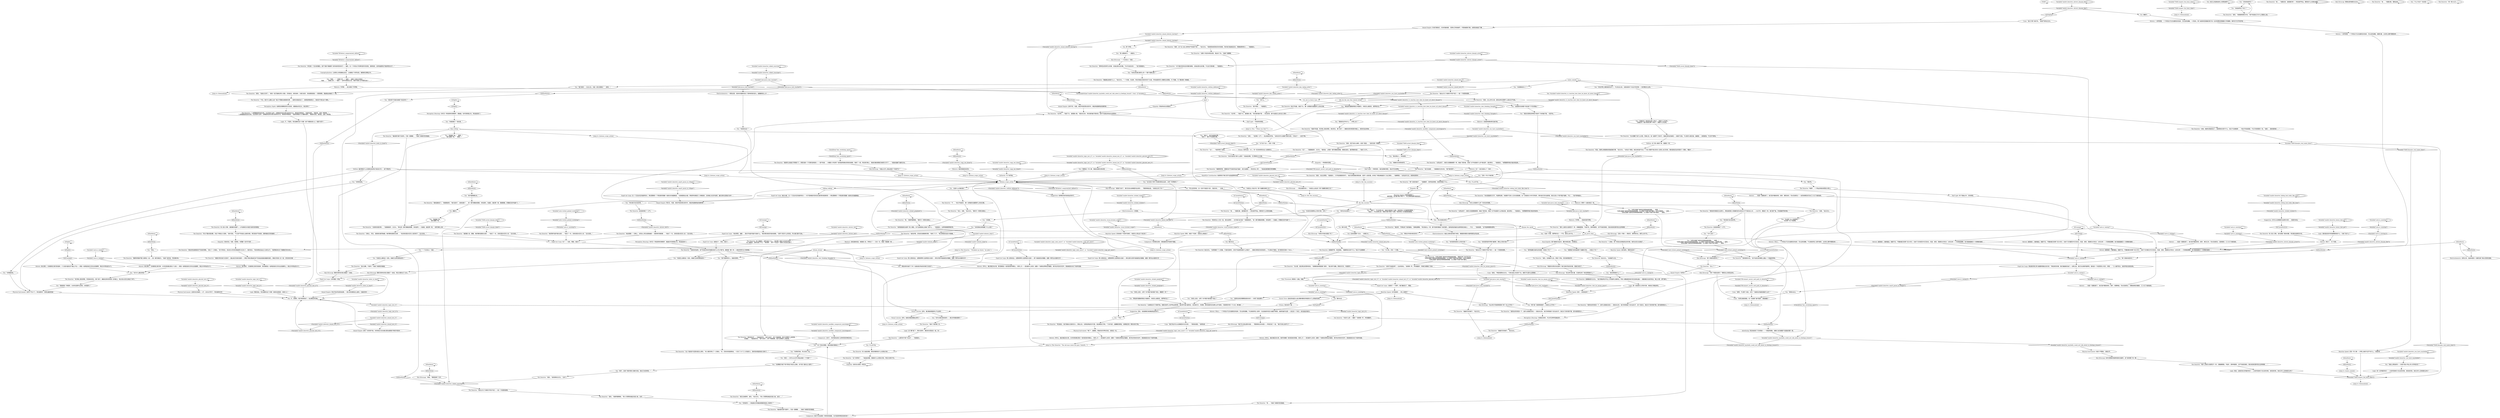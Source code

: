 # SEAFORT / DESERTER REASONING
# Why did he do it and how it happened.
#
#REACTION (MOT) red check
# ==================================================
digraph G {
	  0 [label="START"];
	  1 [label="input"];
	  2 [label="Suggestion: 现在，他渴望看见她满身是血的样子。"];
	  3 [label="IsKimHere()"];
	  4 [label="IsKimHere()", shape=diamond];
	  5 [label="!(IsKimHere())", shape=diamond];
	  6 [label="Variable[\"TASK.inspect_the_buoy_done\"]"];
	  7 [label="Variable[\"TASK.inspect_the_buoy_done\"]", shape=diamond];
	  8 [label="!(Variable[\"TASK.inspect_the_buoy_done\"])", shape=diamond];
	  9 [label="name_namely"];
	  10 [label="You: “你确定吗？我检查过那个浮标了。里面什么也没有。”\n“你确定吗？我们检查过那个浮标了。里面什么也没有。”"];
	  11 [label="The Deserter: “上面写的不是*卡拉洁*……”他摇摇头。"];
	  12 [label="Inland Empire: 你弄丢了……"];
	  13 [label="Rhetoric: 有了！他已经承认了！快问……"];
	  14 [label="The Deserter: 他点点头。“在那里建了个小爱巢。汗湿的亚麻布，还有不知道用来做什么的瓶子……我看见那里还有其他男人，不过我也不确定。有次甚至还见到一个女人。”"];
	  15 [label="Shivers: 一间牢房里，一个年轻女子正在戒断安非他命，巴比妥和酒精。一次性的。两个身穿棕色西服的男子向一名年轻警官挥舞着ICP的徽章。她听见门打开的声音……"];
	  16 [label="Shivers: 月台上，一个年轻女子正在戒断安非他命、巴比妥和酒精。不过她依然在人群中微笑，从你的心眼中慢慢消失……"];
	  17 [label="You: “有钱的女巫？”"];
	  18 [label="Half Light: 除了孤独之外，还有愤怒。"];
	  19 [label="Jump to: [themainhub]"];
	  20 [label="You: “你爬上去的，对吧？你*爬到*她的窗户背后，像蟹男一样？”"];
	  21 [label="The Deserter: “有过，没错，”他点点头。“像弯弓一样靠在玻璃上……”"];
	  22 [label="You: “为什么呢？”"];
	  23 [label="Jump to: [themainhub]"];
	  24 [label="IsKimHere()"];
	  25 [label="IsKimHere()", shape=diamond];
	  26 [label="!(IsKimHere())", shape=diamond];
	  27 [label="Variable[\"seafort.deserter_modifier_composure_neurological\"]"];
	  28 [label="Variable[\"seafort.deserter_modifier_composure_neurological\"]", shape=diamond];
	  29 [label="!(Variable[\"seafort.deserter_modifier_composure_neurological\"])", shape=diamond];
	  30 [label="Reaction Speed: 也许他曾经……爬上过屋顶？"];
	  31 [label="Kim Kitsuragi: ……然后他看向老人：“你是怎么进去的？那个隐藏的弹球工坊？”"];
	  32 [label="Physical Instrument: 当然不*可以*了。现在就弥补，发挥出最高性能！"];
	  33 [label="Variable[\"seafort.deserter_holes_in_head\"]"];
	  34 [label="Variable[\"seafort.deserter_holes_in_head\"]", shape=diamond];
	  35 [label="!(Variable[\"seafort.deserter_holes_in_head\"])", shape=diamond];
	  36 [label="You: “她走了。我不知道她在哪。”\n“她走了。我们不知道她在哪。”"];
	  37 [label="You: “她走了，不过在那之前，她指引我来到了这里。她发现有人在海堡里观察她。”\n“她走了，不过在那之前，她指引我们来到了这里。她发现有人在海堡里观察她。”"];
	  38 [label="IsCunoInParty()"];
	  39 [label="IsCunoInParty()", shape=diamond];
	  40 [label="!(IsCunoInParty())", shape=diamond];
	  41 [label="Cuno: “是关于那个婊子的，”男孩严肃地点点头。"];
	  42 [label="Shivers: ……知道一切都结束了。他们是冲着她来的。屋外，春日正浓，河水流淌而过，蓝绿相间，汇入马丁内斯海湾。"];
	  43 [label="Shivers: 市中心，越过瑞瓦肖水湾。冰冷的雨滴坠落在一栋四层高的塔楼上。在那上方——是洛桑中心机场；就像一个被悬丝网牵扯的魔茧，悬浮在灰色的天空中，周身被混合动力飞机所包围。"];
	  44 [label="Jump to: [themainhub]"];
	  45 [label="You: “这又是关于那个所谓的邪恶女巫的，对吧？乔伊斯吗？”"];
	  46 [label="IsCunoInParty()"];
	  47 [label="IsCunoInParty()", shape=diamond];
	  48 [label="!(IsCunoInParty())", shape=diamond];
	  49 [label="You: “明白。”"];
	  50 [label="Kim Kitsuragi: “你怎么知道她什么样？你说当时很黑。”"];
	  51 [label="Kim Kitsuragi: “是我们马虎了，我们应该从她嘴里问出来的……”警督喃喃自语。“你拿走文件了吗？”"];
	  52 [label="You: 他怎么知道她身体上的那些细节？"];
	  53 [label="You: Variable[\"seafort.deserter_rc_reaction_how_does_he_know_all_about_klaasje\"]"];
	  54 [label="Variable[\"seafort.deserter_rc_reaction_how_does_he_know_all_about_klaasje\"]", shape=diamond];
	  55 [label="!(Variable[\"seafort.deserter_rc_reaction_how_does_he_know_all_about_klaasje\"])", shape=diamond];
	  56 [label="Kim Kitsuragi: “你能从文件上看出她是个*间谍*吗？”"];
	  57 [label="CheckItem(\"key_workshop_spare\")"];
	  58 [label="CheckItem(\"key_workshop_spare\")", shape=diamond];
	  59 [label="!(CheckItem(\"key_workshop_spare\"))", shape=diamond];
	  60 [label="The Deserter: “没有……”他深吸一口气——发出喘息的声响。“没有任何可以紧握不放的东西，只有这个……这还不够。”"];
	  61 [label="You: “这是什么时候的事？”"];
	  62 [label="You: “是你把干花留在她窗户背后的吗？”"];
	  63 [label="Visual Calculus: 瘀伤。能通过瞄准镜看出来吗？"];
	  64 [label="You: “你是怎么看到这一切的。她被打出来的那些瘀伤？”"];
	  65 [label="The Deserter: “对于康米党来说没问题的事情，在我这里也没问题。不过这只意味着……”他摇摇头。"];
	  66 [label="You: 看向东边……"];
	  67 [label="Kim Kitsuragi: “我们可以挖出更多消息……”警督乘机对你说到——声音压低了一些。“我们已经让他开口了……”"];
	  68 [label="IsNight()"];
	  69 [label="IsNight()", shape=diamond];
	  70 [label="!(IsNight())", shape=diamond];
	  71 [label="You: 看向北边……"];
	  72 [label="Shivers: 市中心，越过瑞瓦肖水湾。雪花飘落在一栋四层高的塔楼上。在那上方——是洛桑中心机场；就像一个被悬丝网牵扯的魔茧，悬浮在灰色的天空中，周身被混合动力飞机所包围。"];
	  73 [label="Empathy: 祝你好运，哈里，她想到。你需要一些*好*发现……"];
	  74 [label="Electrochemistry: 一想到这里，他体内的腺体发生了某种奇怪的变化。就像酵母在上升……"];
	  75 [label="Rhetoric: 乔伊斯……他又提到了乔伊斯。"];
	  76 [label="The Deserter: 他朝着城市点点头。“他们把船停在环岛上方的废弃公寓旁边。所有人都能看到他们的无线电设备——播放着反动派的电台。粗心大意，酒气熏天。”"];
	  77 [label="The Deserter: “在水里藏了些什么东西。完事之后，她一副累坏了的样子。我就在那边的废墟——她看不见我，不过我可以看见她。抽着烟……她很紧张。不过并不害怕。”"];
	  78 [label="The Deserter: 他看着芦苇，有些困惑。“我要那些垃圾干什么？我又不去维勒斯……”"];
	  79 [label="You: “那些文件是你拿走的吗？”"];
	  80 [label="You: “首先——你可以从文件中看出她是一个*间谍*？”"];
	  81 [label="The Deserter: “她简直就是在给那个男人喂奶。你不会相信她让他做了些什么……”他摇摇头，出神地看着那堆灰烬。"];
	  82 [label="Jump to: [for_the_success]"];
	  83 [label="The Deserter: “你在里面把灯打开，外面特别黑，你就看不见有人正在往里面看。这一点我是在20年代学到的，那时他们还在追踪我。我见过别人干得*某些*破事，不过……”他不停地摇头。"];
	  84 [label="The Deserter: “我现在好好梳洗一下，就可以直接走进去——我告诉过你，他们觉得我是个反社会份子，是个流浪汉。旅店关门的时候不错，因为厨房里没人。”"];
	  85 [label="You: “还有一件事，德罗斯先生——干花。屋顶上的干花。”"];
	  86 [label="You: “你是怎么看到这一切的。她被打出来的那些瘀伤？”"];
	  87 [label="You: “我不是那样的人。我喜欢那样。”"];
	  88 [label="You: “我也恨女人，你知道的。”"];
	  89 [label="final_telling"];
	  90 [label="The Deserter: “这是你的妄想。资产阶级女性的灵魂里没有什么可以*看*的。跟表面一模一样——病态的享乐主义和绝望。”"];
	  91 [label="The Deserter: 老人看着你，突然记起了什么：“她在哪？我有几天没见过她了。”\n老人看着你，突然记起了什么：“她在哪……那个*卡拉洁*？我有几天没见过她了。”"];
	  92 [label="IsCunoInParty()"];
	  93 [label="IsCunoInParty()", shape=diamond];
	  94 [label="!(IsCunoInParty())", shape=diamond];
	  95 [label="Variable[\"seafort.deserter_logic_seen_more\"]  or  Variable[\"seafort.deserter_sugg_get_more\"]"];
	  96 [label="Variable[\"seafort.deserter_logic_seen_more\"]  or  Variable[\"seafort.deserter_sugg_get_more\"]", shape=diamond];
	  97 [label="!(Variable[\"seafort.deserter_logic_seen_more\"]  or  Variable[\"seafort.deserter_sugg_get_more\"])", shape=diamond];
	  98 [label="Logic: 谁知道这些年来他都看到些什么，又做了些什么？"];
	  99 [label="The Deserter: 老人陷入沉默，凝视着你的脚下。火中烧焦的木块因为海风变得潮湿。"];
	  100 [label="Kim Kitsuragi: “你把文件放在里面了吗？”"];
	  101 [label="Cuno: “是的。”坤诺机警地点点头。“闪电丸能让你坚持下去。瘾君子在灌木丛里瞎搞……”"];
	  102 [label="You: “你有没有通过屋顶上的一个窗户观察过她？”"];
	  103 [label="Rhetoric: 看来答案是肯定的。"];
	  104 [label="Hand/Eye Coordination: 他使用的子弹口径不会造成那种伤害。"];
	  105 [label="You: “所以你是在妒忌？”"];
	  106 [label="You: “你觉得她在那里藏了什么东西？”"];
	  107 [label="The Deserter: “没错，”他点点头。"];
	  108 [label="You: “你用过褴褛飞旋背后的那条秘密通道。”（继续。）\n“你用过褴褛飞旋背后的那条秘密通道。尘土里留下的是*你的*脚印。你可以换鞋的。”（继续。）\n“你用过褴褛飞旋背后的那条秘密通道。尘土里留下的是*你的*脚印。”（继续。）"];
	  109 [label="IsKimHere()"];
	  110 [label="IsKimHere()", shape=diamond];
	  111 [label="!(IsKimHere())", shape=diamond];
	  112 [label="Jump to: [for_the_success]"];
	  113 [label="Variable[\"seafort.deserter_hiding_hub_looks_like_bum\"]"];
	  114 [label="Variable[\"seafort.deserter_hiding_hub_looks_like_bum\"]", shape=diamond];
	  115 [label="!(Variable[\"seafort.deserter_hiding_hub_looks_like_bum\"])", shape=diamond];
	  116 [label="The Deserter: 他也不知道。他低下头，像一朵残留在枯萎茎杆上的向日葵。"];
	  117 [label="You: “还有其他的吗？”"];
	  118 [label="Volition: 就好像有什么东西把这些想法*放进去*的——留下那些花。"];
	  119 [label="The Deserter: “也许吧……”他低下头，凝视着火堆。“现在我的脑子里……有这些洞。我不会就这么坐在这儿等你……”"];
	  120 [label="IsKimHere()"];
	  121 [label="IsKimHere()", shape=diamond];
	  122 [label="!(IsKimHere())", shape=diamond];
	  123 [label="The Deserter: “是的。我不该这么做的。这是个错误……”他的左脸一阵颤抖。"];
	  124 [label="Variable[\"seafort.deserter_rhet_thinking_thoughts\"]"];
	  125 [label="Variable[\"seafort.deserter_rhet_thinking_thoughts\"]", shape=diamond];
	  126 [label="!(Variable[\"seafort.deserter_rhet_thinking_thoughts\"])", shape=diamond];
	  127 [label="You: “男人都是疯子。”（摇摇头。）"];
	  128 [label="Inland Empire: 明天见，哈里。她的声音回荡在夜风中。闻起来就像燃烧的建筑物……"];
	  129 [label="Variable[\"seafort.deserter_esprit_posse_in_village\"]"];
	  130 [label="Variable[\"seafort.deserter_esprit_posse_in_village\"]", shape=diamond];
	  131 [label="!(Variable[\"seafort.deserter_esprit_posse_in_village\"])", shape=diamond];
	  132 [label="Variable[\"auto.is_snowing\"]"];
	  133 [label="Variable[\"auto.is_snowing\"]", shape=diamond];
	  134 [label="!(Variable[\"auto.is_snowing\"])", shape=diamond];
	  135 [label="Esprit de Corps: 两人逐渐走远，巡警茱蒂特·迈诺特回头张望——那在漫天白雪中摇摇欲坠的要塞，就像一颗浮出水面的烂牙……"];
	  136 [label="Physical Instrument: *够了*。逮捕他。把他的双手押在背后，结束这一切。"];
	  137 [label="The Deserter: “我看见现在他们又回来了。露出他们的真实面目——那些不敢在蒙迪的资产阶级选民面前展露的面孔，跟他们的家人在一起，还有涤纶衣裳……”"];
	  138 [label="The Deserter: “所以不要对我说教，你这个种族主义混球。”他补充到。“不过资产阶级这么做的时候，那还是资产阶级的。摆弄着他们的性器官……”"];
	  139 [label="Jump to: [themainhub]"];
	  140 [label="IsKimHere()"];
	  141 [label="IsKimHere()", shape=diamond];
	  142 [label="!(IsKimHere())", shape=diamond];
	  143 [label="Jump to: [themainhub]"];
	  144 [label="talking_talking"];
	  145 [label="You: “你对那个女人有感情吗？”\n“你对那个女人有感情。”"];
	  146 [label="IsKimHere()"];
	  147 [label="IsKimHere()", shape=diamond];
	  148 [label="!(IsKimHere())", shape=diamond];
	  149 [label="Composure: 他时不时会感到一种奇怪的困惑。也许是某种神经系统失常？"];
	  150 [label="Jump to: [intense_scope_action]"];
	  151 [label="The Deserter: “相片上她的头发颜色不一样，还戴着眼镜。*伪装*。某种卑鄙的、资产阶级的事务。我在收音机里听到过这种事情……”"];
	  152 [label="Esprit de Corps: 又摸清了一个细节。我们要成功了，警探。"];
	  153 [label="Jump to: [intense_scope_action]"];
	  154 [label="Variable[\"seafort.deserter_logic_lost_it\"]"];
	  155 [label="Variable[\"seafort.deserter_logic_lost_it\"]", shape=diamond];
	  156 [label="!(Variable[\"seafort.deserter_logic_lost_it\"])", shape=diamond];
	  157 [label="Empathy: 她。"];
	  158 [label="Half Light: 一种奇怪的、毫无犹豫的愤怒，他似乎无法控制。"];
	  159 [label="You: “没什么。”"];
	  160 [label="Kim Kitsuragi: 警督沉默地在笔记里画了一条线。然后又朝你点了点头。"];
	  161 [label="The Deserter: “唔……”他摇了摇银灰色的脑袋。"];
	  162 [label="IsKimHere()"];
	  163 [label="IsKimHere()", shape=diamond];
	  164 [label="!(IsKimHere())", shape=diamond];
	  165 [label="The Deserter: “走了……”他看着城市，点点头。“我知道。上周她一直盯着瞄准镜看。看着这座岛，就好像她知道……”他叹了口气。"];
	  166 [label="You: “你为什么要这样做？”"];
	  167 [label="Variable[\"seafort.deserter_shivers_klaasje_arrest\"]"];
	  168 [label="Variable[\"seafort.deserter_shivers_klaasje_arrest\"]", shape=diamond];
	  169 [label="!(Variable[\"seafort.deserter_shivers_klaasje_arrest\"])", shape=diamond];
	  170 [label="Shivers: 穿过港口，在埃斯佩兰斯河的南岸，雪花飘落在一栋两层高的方形杜拉铝建筑上，靠近H中转站的大门。"];
	  171 [label="Jump to: [themainhub]"];
	  172 [label="The Deserter: “我去过马丁内斯的*所有*地方——每一个角落和缝隙。”"];
	  173 [label="The Deserter: “皱皱巴巴的婊子，”他点点头。"];
	  174 [label="Logic: 那一定是港口公司的代表，她是自己乘船来的。"];
	  175 [label="The Deserter: “登陆的时候我见过这种人。那些奥西登人和梅斯克的长枪派分子不是应征士兵……小伙子们，像我们一样。他们是尸鬼。只知道破坏和伤害。”"];
	  176 [label="Kim Kitsuragi: “经过菲尔德大厦，在海岸边吗？她在那里做什么？”"];
	  177 [label="The Deserter: “不在。我为什么要这么做？我又不需要去维勒斯的票……我把东西放回去了。如果我想勒索别人，我肯定干得比这个漂亮。”"];
	  178 [label="The Deserter: “我能看出她是什么人，”他点点头。“一个间谍。在逃命。现在的瑞瓦肖是资本的下水道。所有劫匪和军火商都往这里跑。为了吸毒，为了像动物一样做爱。”"];
	  179 [label="Variable[\"seafort.deserter_clicked_peephole\"]"];
	  180 [label="Variable[\"seafort.deserter_clicked_peephole\"]", shape=diamond];
	  181 [label="!(Variable[\"seafort.deserter_clicked_peephole\"])", shape=diamond];
	  182 [label="Kim Kitsuragi: 你听见警督的笔那熟悉的涂画声。他飞快地瞥了你一眼……"];
	  183 [label="Variable[\"seafort.deserter_logic_lost_it\"]  or  Variable[\"seafort.deserter_inland_lost_it\"]  or  Variable[\"seafort.deserter_physint_lost_it\"]"];
	  184 [label="Variable[\"seafort.deserter_logic_lost_it\"]  or  Variable[\"seafort.deserter_inland_lost_it\"]  or  Variable[\"seafort.deserter_physint_lost_it\"]", shape=diamond];
	  185 [label="!(Variable[\"seafort.deserter_logic_lost_it\"]  or  Variable[\"seafort.deserter_inland_lost_it\"]  or  Variable[\"seafort.deserter_physint_lost_it\"])", shape=diamond];
	  186 [label="Physical Instrument: 你是个坏警探。又懒又坏。"];
	  187 [label="IsKimHere()"];
	  188 [label="IsKimHere()", shape=diamond];
	  189 [label="!(IsKimHere())", shape=diamond];
	  190 [label="The Deserter: “你说*放进去*是什么意思？”他抬起双眼，它们睁得又大又圆。"];
	  191 [label="Composure: 笑得莫名其妙。跟他痛苦的声音很不相配。"];
	  192 [label="klaasje_the_spook"];
	  193 [label="You: “一个红发女人？露比……”"];
	  194 [label="Variable[\"TASK.arrest_klaasje_done\"]"];
	  195 [label="Variable[\"TASK.arrest_klaasje_done\"]", shape=diamond];
	  196 [label="!(Variable[\"TASK.arrest_klaasje_done\"])", shape=diamond];
	  197 [label="The Deserter: “对她来说是好事……”他看着城市，点点头。“那女孩一直盯着瞄准镜看，你知道吗——在最后。最后那一周，一直盯着岛上看……”"];
	  198 [label="The Deserter: “和你的主人关在一起，我也会那样……也许我们会见面？”他看着城市。“她一直盯着瞄准镜看，你知道吗——在最后。好像她已经*知道*了。”"];
	  199 [label="Perception (Hearing): 你听见一阵低频率的嘶嘶声，很勉强。在听觉频谱之内。然后就消失了。"];
	  200 [label="Shivers: ……知道一切都结束了。他们是冲着她来的。屋外，夜幕降临，河水流淌而过，浓稠如黑色的糖浆，汇入马丁内斯海湾。"];
	  201 [label="Esprit de Corps: 两人逐渐走远，巡警茱蒂特·迈诺特回头张望——那在风雨中摇摇欲坠的要塞，就像一颗浮出水面的烂牙……"];
	  202 [label="The Deserter: “皱皱巴巴的婊子，”他点点头。"];
	  203 [label="IsCunoInParty()"];
	  204 [label="IsCunoInParty()", shape=diamond];
	  205 [label="!(IsCunoInParty())", shape=diamond];
	  206 [label="Cuno: “是啊，不过那个也是，对吗？飞旋旅社的秘密通道什么的？”"];
	  207 [label="lets_do_the_one_that_doesnt_break"];
	  208 [label="Reaction Speed: 谢天谢地，警督捡起来了……"];
	  209 [label="Variable[\"seafort.deserter_talked_soucriant\"]"];
	  210 [label="Variable[\"seafort.deserter_talked_soucriant\"]", shape=diamond];
	  211 [label="!(Variable[\"seafort.deserter_talked_soucriant\"])", shape=diamond];
	  212 [label="You: “咳咳……”（咳嗽几声。）“继续——被害人在她之后抵达……”\n“咳咳……”（咳嗽几声。）“继续——谈判专家到达之后，她的*安保人员*很快也到了……”"];
	  213 [label="The Deserter: “而且，我想让她看着他的脑袋被打爆，”他点点头。“也有这个原因。她应该知道不该让一个连小孩都不放过的杀人犯爬上自己的床。我知道他还会多保持个一两秒，*蠕动*……”"];
	  214 [label="Variable[\"seafort.deserter_volition_defenses\"]"];
	  215 [label="Variable[\"seafort.deserter_volition_defenses\"]", shape=diamond];
	  216 [label="!(Variable[\"seafort.deserter_volition_defenses\"])", shape=diamond];
	  217 [label="You: “你想惩罚她，所以你杀了他。”"];
	  218 [label="The Deserter: “在水里，就在那边的营地背后，”他朝着海岸随意摆了摆手。“我记得不准确。那是在冬天。外面很冷……”"];
	  219 [label="You: “那些材料你留下了吗？当我找到浮标的时候它已经空了。”"];
	  220 [label="Logic: 有一点矛盾的地方——之前听到她叫卡拉洁的时候，他有些吃惊。他在文件上没有看见过吗？"];
	  221 [label="Variable[\"seafort.deserter_clicked_window\"]"];
	  222 [label="Variable[\"seafort.deserter_clicked_window\"]", shape=diamond];
	  223 [label="!(Variable[\"seafort.deserter_clicked_window\"])", shape=diamond];
	  224 [label="The Deserter: “我现在好好梳洗一下，就可以直接走进去——我告诉过你，他们觉得我是个反社会份子。旅店关门的时候不错，因为厨房里没人。”"];
	  225 [label="The Deserter: “我很早之前就打开那扇门了。那里住着一个可恨的游戏商人——我不知道……大概是15年前吧？他的备用钥匙丢得到处都是，我拿了一把。然后某天晚上，我通过瞄准镜看见她把灯打开了……”他指向褴褛飞旋的方向。"];
	  226 [label="Interfacing: 而且他找到了它的用途——一把备用钥匙，就像工会包厢窗户后面挂的那一把。"];
	  227 [label="You: “那门呢？厨房那扇钢门，你是怎么打开的？”"];
	  228 [label="Savoir Faire: 他肯定知道怎么绕过嘎吱嘎吱的地板和大门上锈蚀的铰链……"];
	  229 [label="You: “那些瘀伤要离得很近才能看见，你是怎么做到的，德罗斯先生？”"];
	  230 [label="The Deserter: “你说什么呢——蟹男？”他咳嗽一声，冲你摆摆手。"];
	  231 [label="Logic: 不，不是的。现在就解决这个问题！接下来要加倍小心！极其*详尽*！"];
	  232 [label="Variable[\"XP.connect_secret_roof_path_to_deserter\"]"];
	  233 [label="Variable[\"XP.connect_secret_roof_path_to_deserter\"]", shape=diamond];
	  234 [label="!(Variable[\"XP.connect_secret_roof_path_to_deserter\"])", shape=diamond];
	  235 [label="You: “我就是有一种感觉。从你的话里听出来的。你同意吗？”"];
	  236 [label="Jump to: [You: \"\"When was this?\"\"]"];
	  237 [label="The Deserter: “如果十年前你来到这里，我会杀了你。”他揉了揉眼睛。"];
	  238 [label="The Deserter: “被精神药物，酒精和资产阶级的利益*扭曲*。他们全都是——现在的女人啊……”他抬起凝视着灰烬的眼睛。"];
	  239 [label="The Deserter: “她……”他重复到，凝视着灰烬——然后是芦苇丛。眼角有什么东西在抽搐。"];
	  240 [label="Perception (Hearing): 你听见一阵低频率的嘶嘶声，勉强在听觉频谱之内。然后就消失了。"];
	  241 [label="Esprit de Corps: 特别顾问特兰特·海德斯塔姆比较乐观：“等他来的时候，我们就能看见船了。在那之前，我们先去喝杯咖啡吧。我知道一个有意思的小地方，那里……”三人离开码头，他的声音也渐渐消失。"];
	  242 [label="Variable[\"auto.is_snowing\"]"];
	  243 [label="Variable[\"auto.is_snowing\"]", shape=diamond];
	  244 [label="!(Variable[\"auto.is_snowing\"])", shape=diamond];
	  245 [label="Cuno: “你用过秘密通道，哈？在褴褛飞旋*里面*，偷偷摸摸？”"];
	  246 [label="The Deserter: “是的，也去过那里。”他摇摇头，几乎有些敬畏的样子。“他们在那里做的那些事，在那个小房间里。她*做了*那些事就是为了自己爽快……”他解释到：“光的运作方式，是很有意思的……”"];
	  247 [label="Variable[\"seafort.deserter_you_have_maybelled\"]"];
	  248 [label="Variable[\"seafort.deserter_you_have_maybelled\"]", shape=diamond];
	  249 [label="!(Variable[\"seafort.deserter_you_have_maybelled\"])", shape=diamond];
	  250 [label="The Deserter: “从她到达马丁内斯开始。我看见她早上在芦苇丛里徘徊，就在菲尔德大厦背后。当时是冬天，天很黑。那时她穿的还没那么衣不遮体，只是夜色中的一个小点，移动着……”"];
	  251 [label="The Deserter: “我有我的办法。”他干枯发白的嘴唇上露出一个扭曲的笑容。"];
	  252 [label="You: “关于她，还有一个问题。”"];
	  253 [label="Variable[\"seafort.deserter_physint_lost_it\"]"];
	  254 [label="Variable[\"seafort.deserter_physint_lost_it\"]", shape=diamond];
	  255 [label="!(Variable[\"seafort.deserter_physint_lost_it\"])", shape=diamond];
	  256 [label="Variable[\"seafort.deserter_physint_lost_it\"]"];
	  257 [label="Variable[\"seafort.deserter_physint_lost_it\"]", shape=diamond];
	  258 [label="!(Variable[\"seafort.deserter_physint_lost_it\"])", shape=diamond];
	  259 [label="Jump to: [intense_scope_action]"];
	  260 [label="Variable[\"seafort.deserter_viscal_bruises_scope\"]"];
	  261 [label="Variable[\"seafort.deserter_viscal_bruises_scope\"]", shape=diamond];
	  262 [label="!(Variable[\"seafort.deserter_viscal_bruises_scope\"])", shape=diamond];
	  263 [label="The Deserter: “凝视着小岛，要塞，她好像知道我在这里……”他加了一句，没有刻意对任何人说：“没关系的。”"];
	  264 [label="Variable[\"auto.is_raining\"]"];
	  265 [label="Variable[\"auto.is_raining\"]", shape=diamond];
	  266 [label="!(Variable[\"auto.is_raining\"])", shape=diamond];
	  267 [label="Shivers: 再见了，马丁内斯。"];
	  268 [label="Suggestion: 你可以从他嘴里问出更多东西……他喜欢说话。"];
	  269 [label="The Deserter: “是的，”他砸吧着嘴唇。“用小刀把那些毒品切成小条，自渎……”"];
	  270 [label="You: “那里也去过。”"];
	  271 [label="Rhetoric: 他知道她知道。她看着小岛，弄明白了——日复一日，香烟一根接着一根……"];
	  272 [label="You: “现在我们说点别的吧。”"];
	  273 [label="You: “尸鬼？”"];
	  274 [label="Variable[\"seafort.deserter_sugg_see_blood\"]"];
	  275 [label="Variable[\"seafort.deserter_sugg_see_blood\"]", shape=diamond];
	  276 [label="!(Variable[\"seafort.deserter_sugg_see_blood\"])", shape=diamond];
	  277 [label="Kim Kitsuragi: “里面的东西在你这里吗？我们找到浮标的时候，里面已经空了。”"];
	  278 [label="IsKimHere()"];
	  279 [label="IsKimHere()", shape=diamond];
	  280 [label="!(IsKimHere())", shape=diamond];
	  281 [label="The Deserter: “没有。我把东西放回去了。我拿那些东西干什么，我又不去维勒斯……”他似乎有些困惑，不过只有短暂的一刻。“或者……我的意思是……”"];
	  282 [label="You: “那她的名字叫什么——护照上的？”"];
	  283 [label="Reaction Speed: 你很快就想到了。\n秘密通道。他可能*换过*鞋子了，灰尘里那些脚印就是他的！"];
	  284 [label="Logic: 这个要*溜了*。想办法弥补，跟别的东西连在一起，快！"];
	  285 [label="You: “你给她带去了铃兰？”"];
	  286 [label="The Deserter: “是的。这么多年以来。感觉这种东西算不上是反无产阶级。”"];
	  287 [label="Kim Kitsuragi: 警督沉默地在笔记里画了一条线。"];
	  288 [label="Jump to: [intense_scope_action]"];
	  289 [label="You: “我不能随便乱说。”"];
	  290 [label="Kim Kitsuragi: 警督会意地朝你点点头。"];
	  291 [label="Esprit de Corps: 就是这个。动机。找到了。"];
	  292 [label="Esprit de Corps: 在一个无名村庄的废弃码头，两名警察和一个特别顾问隔着一条狭长的海面眺望。一座海堡探出水面，那是菲利普国王二世建造的，后来被公社另作他用，最后消失在登陆行动中……"];
	  293 [label="Esprit de Corps: “他在那里，做着……我也不知道*到底*在做什么。”随迁警官维克玛指向废墟。“在那个防空什么的背后。所以我们看不见他。”"];
	  294 [label="Shivers: ……知道一切都结束了。他们是冲着她来的。屋外，暮色渐浓，河水流淌而过——金色和橙色的河水汇入马丁内斯海湾。"];
	  295 [label="You: “婊子。这是个很好很有力量的词语。我自己也经常用。”"];
	  296 [label="The Deserter: “宽松的性道德是资产阶级的策略，”他吐了一口唾沫。“至于同性恋，党派在04年的时候就把它合法化了。我的党派，不是你那些自由主义派的主子。”他把唾沫吐在了快要熄灭的木炭上。"];
	  297 [label="Variable[\"seafort.deserter_bonus_hub_got\"]"];
	  298 [label="Variable[\"seafort.deserter_bonus_hub_got\"]", shape=diamond];
	  299 [label="!(Variable[\"seafort.deserter_bonus_hub_got\"])", shape=diamond];
	  300 [label="Jump to: [The Deserter: \"\"Wrinkled up whore,\" he nods.\"]"];
	  301 [label="Empathy: 而他却站在这里腐烂。"];
	  302 [label="The Deserter: “三周前，那个有钱女巫乘船到达的时候。她的仪仗队也进城了。”"];
	  303 [label="You: “你的意思是港口公司的代表？”"];
	  304 [label="Variable[\"XP.detect_compromized_skillset\"]"];
	  305 [label="Variable[\"XP.detect_compromized_skillset\"]", shape=diamond];
	  306 [label="!(Variable[\"XP.detect_compromized_skillset\"])", shape=diamond];
	  307 [label="You: “你观察她多久了？”"];
	  308 [label="You: “这个浮标在哪里，看来调查好像错过了？”"];
	  309 [label="Jump to: [name_namely]"];
	  310 [label="Drama: 他在给你下套……"];
	  311 [label="You: “你是怎么*进去*的？那个隐藏的弹球工坊？”"];
	  312 [label="You: “那些瘀伤要离得很近才能看见，你是怎么做到的，德罗斯先生？”"];
	  313 [label="You: “关于这个女人，还有一件事……”"];
	  314 [label="Perception (Sight): 他黑色的眼睛突然闪闪发亮，就像滴水的石头。他在哭吗？"];
	  315 [label="Rhetoric: 这就意味着他想过敲诈她。"];
	  316 [label="Logic: 而且，这里还有点矛盾的地方——之前听到她叫卡拉洁的时候，他有些吃惊。他在文件上没有看见过吗？"];
	  317 [label="IsKimHere()"];
	  318 [label="IsKimHere()", shape=diamond];
	  319 [label="!(IsKimHere())", shape=diamond];
	  320 [label="You: “她确实应该受到惩罚。”"];
	  321 [label="The Deserter: “真的，这个女人身上有种资产阶级的气质……”他点点头。“弱者更容易受到资本的剥削，除非他们能奋起反抗，而像她那样的人……”他摇摇头。"];
	  322 [label="You: 这肯定跟那个无关。（试着忘记。）"];
	  323 [label="Jump to: [The Deserter: \"The old man raises his gaze. Someth...\"]"];
	  324 [label="Variable[\"seafort.deserter_shivers_klaasje_fled\"]"];
	  325 [label="Variable[\"seafort.deserter_shivers_klaasje_fled\"]", shape=diamond];
	  326 [label="!(Variable[\"seafort.deserter_shivers_klaasje_fled\"])", shape=diamond];
	  327 [label="Esprit de Corps: 两人逐渐走远，巡警茱蒂特·迈诺特回头张望——那个摇摇欲坠的要塞，就像一颗浮出水面的烂牙……"];
	  328 [label="Variable[\"auto.visited_pinball_workshop\"]"];
	  329 [label="Variable[\"auto.visited_pinball_workshop\"]", shape=diamond];
	  330 [label="!(Variable[\"auto.visited_pinball_workshop\"])", shape=diamond];
	  331 [label="The Deserter: “我去过马丁内斯的*所有*地方——每一个角落和缝隙。”"];
	  332 [label="Variable[\"pier.joyce_hub_reached\"]"];
	  333 [label="Variable[\"pier.joyce_hub_reached\"]", shape=diamond];
	  334 [label="!(Variable[\"pier.joyce_hub_reached\"])", shape=diamond];
	  335 [label="The Deserter: “就这样，子弹钻进了他的脑袋。”他眯起眼睛。“现在我这么一想，我不是真的瞄准了他的嘴巴。我希望他的脑浆全部喷溅在她身上……不过……”他耸耸肩，“总不能事事都如意吧。”"];
	  336 [label="The Deserter: “妒忌是一个反动的概念。我不*喜欢*看着那个掠夺者享受的样子——嗑药，在一个年轻女子的臂弯里寻求安慰。我想他死，这样他就再也不能享受生活了。”"];
	  337 [label="Volition: 这个男人看透了她，就像你一样。"];
	  338 [label="Electrochemistry: 还很美。"];
	  339 [label="The Deserter: “我见过她那样，是的，”他点点头。“用小刀把那些毒品切成小条，自渎……”"];
	  340 [label="Kim Kitsuragi: “你必须打开厨房那扇铁门吧？怎么打开的？”"];
	  341 [label="You: “你爬上去的，对吧？你*爬到*她的窗户背后？”"];
	  342 [label="Kim Kitsuragi: “你用过褴褛飞旋背后的那条秘密通道。”警督打断了你们的对话。\n“你用过褴褛飞旋背后的那条秘密通道。尘土里留下的是*你的*脚印。你可以换鞋的。”\n“你用过褴褛飞旋背后的那条秘密通道。尘土里留下的是*你的*脚印。”"];
	  343 [label="The Deserter: “她……”他重复着，慢得出奇。"];
	  344 [label="Pain Threshold: 那里有一点痛。刺痛。"];
	  345 [label="Variable[\"seafort.deserter_inland_lost_it\"]"];
	  346 [label="Variable[\"seafort.deserter_inland_lost_it\"]", shape=diamond];
	  347 [label="!(Variable[\"seafort.deserter_inland_lost_it\"])", shape=diamond];
	  348 [label="Inland Empire: 这样不好，哈里。她的声音回荡在夜风中。闻起来就像燃烧的建筑物……"];
	  349 [label="Kim Kitsuragi: “一个红发女人？露比……”"];
	  350 [label="The Deserter: “这个世界疯了……”他抬起双眼，里面有什么东西在闪烁。然后又消失不见。"];
	  351 [label="Empathy: 他的舌尖尝到一种苦涩。"];
	  352 [label="Jump to: [intense_scope_action]"];
	  353 [label="Jump to: [intense_scope_action]"];
	  354 [label="You: “你看透她了？我也是。”"];
	  355 [label="IsKimHere()"];
	  356 [label="IsKimHere()", shape=diamond];
	  357 [label="!(IsKimHere())", shape=diamond];
	  358 [label="The Deserter: “她会看着——在晚上，在阳台上哭泣或者抽烟——直直地盯着我看……”他加了一句，没有刻意对任何人说：“没关系的。”"];
	  359 [label="Esprit de Corps: 越过水面，在一个无名村庄的废弃码头——村子里满是灰色的亘石屋顶的煤渣砖房——两名警察和一个特别顾问隔着一条狭长的海面眺望。"];
	  360 [label="You: “你满嘴的*婊子*和*同性恋*是怎么回事，你不是个康米主义者吗？”"];
	  361 [label="The Deserter: “相片上她的头发颜色不一样，还戴着眼镜。*伪造*的。某种卑鄙的、资产阶级的事务。我在收音机里听到过这种事情……”"];
	  362 [label="Variable[\"seafort.deserter_rhet_he_means_joyce\"]"];
	  363 [label="Variable[\"seafort.deserter_rhet_he_means_joyce\"]", shape=diamond];
	  364 [label="!(Variable[\"seafort.deserter_rhet_he_means_joyce\"])", shape=diamond];
	  365 [label="Reaction Speed: 还好，小孩捡起来了……"];
	  366 [label="its_joyce_time"];
	  367 [label="You: “还有瘀伤——你能通过步枪瞄准镜看到她身上的瘀伤？”"];
	  368 [label="Electrochemistry: 突然之间，他身体里的一切都充满了难以忍受的渴望。"];
	  369 [label="Kim Kitsuragi: “那个洞是你挖的吗？”"];
	  370 [label="You: “什么*办法*？告诉我！”"];
	  371 [label="The Deserter: “这辈子你就别想了，右派的家伙。”他咳嗽一声，冲你摆摆手，思绪已经飘到了别处……"];
	  372 [label="The Deserter: “我去过马丁内斯的*所有*地方——每一个角落和缝隙。”"];
	  373 [label="Inland Empire: 现在开始寻找其他线索，一直以来你都是这么做的。在最后弥补……"];
	  374 [label="The Deserter: “也许吧……”他低下头，凝视着火堆。“我告诉过你，现在我的脑子里有洞。我本不会就这样坐在这里等你……”"];
	  375 [label="dream_dream"];
	  376 [label="Inland Empire: 你也盯着他们。在你的脑海里，无罪女王转身离开，手里拖着旅行箱，丝绸在她身后飞舞……"];
	  377 [label="Esprit de Corps: 有了——动机，警探。找到了。"];
	  378 [label="Variable[\"TASK.arrest_klaasje_done\"]"];
	  379 [label="Variable[\"TASK.arrest_klaasje_done\"]", shape=diamond];
	  380 [label="!(Variable[\"TASK.arrest_klaasje_done\"])", shape=diamond];
	  381 [label="You: 摆脱它。"];
	  382 [label="The Deserter: “她好像*知道*我在这里……”他加了一句，没有刻意对任何人说：“没关系的。”"];
	  383 [label="Shivers: 穿过港口，在埃斯佩兰斯河的南岸，57分局外面的空气静止不动——那是一栋两层高的方形杜拉铝建筑，靠近H中转站的大门。"];
	  384 [label="IsNight()"];
	  385 [label="IsNight()", shape=diamond];
	  386 [label="!(IsNight())", shape=diamond];
	  387 [label="Shivers: 月台上，一个年轻女子正在戒断安非他命、巴比妥和酒精。不过她依然在人群中，在这座城市的巨大幽影中微笑。她即将离开这里——前往另一个地方，前往遥远的南方。"];
	  388 [label="Shivers: 越变越小。越来越远。隐匿不见。不像她看见的那个巨大吊灯，在她下方的春光中闪闪发光。街道，高塔，房屋和冰冷的水；水的对岸——只有眯起眼睛，她才能勉强看见一片黑暗的废墟……"];
	  389 [label="Variable[\"seafort.deserter_shivers_full\"]"];
	  390 [label="Variable[\"seafort.deserter_shivers_full\"]", shape=diamond];
	  391 [label="!(Variable[\"seafort.deserter_shivers_full\"])", shape=diamond];
	  392 [label="You: “材料在你这里吗？”"];
	  393 [label="You: “你用过褴褛飞旋背后的那条秘密通道。”（继续。）\n“你用过褴褛飞旋背后的那条秘密通道。尘土里留下的是*你的*脚印。你刚换过鞋。”（继续。）\n“你用过褴褛飞旋背后的那条秘密通道。尘土里留下的是*你的*脚印。”（继续。）"];
	  394 [label="The Deserter: “我真不知道。有天晚上我在那里，她在哭泣，像个孩子——蜷缩在房间角落的地板上。她有时会这样做……”"];
	  395 [label="The Deserter: “是别的名字……”他结结巴巴。“我不记得了。那个早晨很黑。我只记得照片上她的脸。”\n“好像是……”他结结巴巴。“我不记得了。那个早晨很黑。我只记得照片上她的脸。”"];
	  396 [label="Encyclopedia: 属于塞美尼自由州。藏在地球边缘，灰域附近。"];
	  397 [label="The Deserter: “怎么了？”"];
	  398 [label="The Deserter: “用一把小尖刀。”"];
	  399 [label="Perception (Hearing): 也很适合窃听。可以听见呻吟和鼻息声。"];
	  400 [label="IsKimHere()"];
	  401 [label="IsKimHere()", shape=diamond];
	  402 [label="!(IsKimHere())", shape=diamond];
	  403 [label="IsKimHere()"];
	  404 [label="IsKimHere()", shape=diamond];
	  405 [label="!(IsKimHere())", shape=diamond];
	  406 [label="You: 只要错过一件小事，我就会溺死在焦虑里……"];
	  407 [label="You: 不。没事的。我已经抓到他了。没必要追求完美。"];
	  408 [label="Jump to: [intense_scope_action]"];
	  409 [label="You: “某些东西把这种想法*放进*了你的脑子里。一股冲动。”"];
	  410 [label="The Deserter: “不……”他又开始摇头，像一朵残留在枯萎茎杆上的向日葵。"];
	  411 [label="The Deserter: “我杀了他的第二天。”"];
	  412 [label="The Deserter: “瞄准镜可看不见瘀伤。只是一团模糊……”他摇了摇银灰色的脑袋。"];
	  413 [label="You: “我逮捕了她。”\n“我们逮捕了她。”"];
	  414 [label="Shivers: 一间牢房里，一个年轻女子正在戒断安非他命，巴比妥和酒精。她颤抖着，从你的心眼中慢慢消失……"];
	  415 [label="IsEvening()"];
	  416 [label="IsEvening()", shape=diamond];
	  417 [label="!(IsEvening())", shape=diamond];
	  418 [label="IsEvening()"];
	  419 [label="IsEvening()", shape=diamond];
	  420 [label="!(IsEvening())", shape=diamond];
	  421 [label="Shivers: 越变越小。越来越远。隐匿不见。不像她看见的那个巨大吊灯，在她下方的夜色中闪闪发光。街道，高塔，房屋和冰冷的水；水的对岸——只有眯起眼睛，她才能勉强看见一片黑暗的废墟……"];
	  422 [label="IsKimHere()"];
	  423 [label="IsKimHere()", shape=diamond];
	  424 [label="!(IsKimHere())", shape=diamond];
	  425 [label="You: “你说的还是野松公司的代表，对吗？”"];
	  426 [label="You: “她身上那些瘀伤——你是不是从*墙上的小洞*看见的？”"];
	  427 [label="SetVariableValue(\"seafort.deserter_maybells_could_not_talk_about_in_feelings_branch\", true) --[[ Variable[ ]]"];
	  428 [label="You: “现在我们说点别的吧。”"];
	  429 [label="Conceptualization: 让他停止对刺激做出反应，让他跟这个世界诀别。被隔绝在黑暗之中。"];
	  430 [label="Electrochemistry: 毒品让她的身体香汗淋漓，滑腻腻的都是大脑喷溅而出的血液。"];
	  431 [label="You: “她跟我们说的就是那个隐藏的浮标……你查过了吗？”"];
	  432 [label="You: “你在护照上看到她的名字了。不过在这之前，当我说她叫*卡拉洁*的时候——你好像没认出来。”"];
	  433 [label="The Deserter: “嗯，”他砸吧着嘴唇。“像弯弓一样靠在玻璃上……”"];
	  434 [label="You: “那个洞是你挖的吗？”"];
	  435 [label="Variable[\"auto.visited_pinball_workshop\"]"];
	  436 [label="Variable[\"auto.visited_pinball_workshop\"]", shape=diamond];
	  437 [label="!(Variable[\"auto.visited_pinball_workshop\"])", shape=diamond];
	  438 [label="Variable[\"seafort.deserter_logic_lost_it\"]"];
	  439 [label="Variable[\"seafort.deserter_logic_lost_it\"]", shape=diamond];
	  440 [label="!(Variable[\"seafort.deserter_logic_lost_it\"])", shape=diamond];
	  441 [label="You: 什么也不说。"];
	  442 [label="The Deserter: “人类需要感受别的东西。在这场持久战中，如果能有别的东西引起你的关注，那是有所帮助的，”他望向城市。“我知道，这是一种软弱。”\n“人类需要感受别的东西。在这场持久战中，如果能有别的东西引起你的关注，那是有所帮助的，”他望向那座灯火闪耀的城市。“美丽的东西。我知道，这是一种软弱。”"];
	  443 [label="You: “你可以看见她的瘀伤——通过步枪瞄准镜吗？”"];
	  444 [label="Drama: 安然无恙，大人。您一定没有把目击证人放错地方。"];
	  445 [label="The Deserter: “在晚上，哭泣，或者是在屋顶抽烟。她好像知道我在这里……”他没有刻意对任何人说的样子：“没关系的。”"];
	  446 [label="IsKimHere()"];
	  447 [label="IsKimHere()", shape=diamond];
	  448 [label="!(IsKimHere())", shape=diamond];
	  449 [label="The Deserter: “像那样把破坏罢工者聚在一起——我一直盯着他们。”他望了望内陆，然后看向你。"];
	  450 [label="Variable[\"pier.joyce_hub_reached\"]"];
	  451 [label="Variable[\"pier.joyce_hub_reached\"]", shape=diamond];
	  452 [label="!(Variable[\"pier.joyce_hub_reached\"])", shape=diamond];
	  453 [label="You: “你的意思是乔伊斯·梅西耶，野松公司的代表？”"];
	  454 [label="The Deserter: “他们在做爱……”他看着炭化的木材。“我不喜欢那个。”"];
	  455 [label="The Deserter: 他点点头。“在她离开之后。”"];
	  456 [label="Composure: 又来了。有时候他会陷入这种奇怪的神经状态。"];
	  457 [label="The Deserter: “是的。在她离开之后。那是个浮标。其实做得挺好的……”"];
	  458 [label="IsKimHere()"];
	  459 [label="IsKimHere()", shape=diamond];
	  460 [label="!(IsKimHere())", shape=diamond];
	  461 [label="You: 摆脱它。"];
	  462 [label="You: “那好吧。”"];
	  463 [label="Authority: 为了惩罚她。"];
	  464 [label="The Deserter: “是的。”他差点又笑了。“她有一张艾瑞奥吉特人的脸，还有胎记。她的身体，又瘦又结实，到处都是瘀痕——黑黑黄黄。我能看出她被打了一顿。”"];
	  465 [label="Variable[\"seafort.deserter_rc_reaction_how_does_he_know_all_about_klaasje\"]"];
	  466 [label="Variable[\"seafort.deserter_rc_reaction_how_does_he_know_all_about_klaasje\"]", shape=diamond];
	  467 [label="!(Variable[\"seafort.deserter_rc_reaction_how_does_he_know_all_about_klaasje\"])", shape=diamond];
	  468 [label="IsKimHere()"];
	  469 [label="IsKimHere()", shape=diamond];
	  470 [label="!(IsKimHere())", shape=diamond];
	  471 [label="for_the_success"];
	  472 [label="IsKimHere()"];
	  473 [label="IsKimHere()", shape=diamond];
	  474 [label="!(IsKimHere())", shape=diamond];
	  475 [label="Variable[\"seafort.deserter_inland_lost_it\"]"];
	  476 [label="Variable[\"seafort.deserter_inland_lost_it\"]", shape=diamond];
	  477 [label="!(Variable[\"seafort.deserter_inland_lost_it\"])", shape=diamond];
	  478 [label="You: “还有一件关于她的事……”"];
	  479 [label="Empathy: 一阵短暂的恐惧。"];
	  480 [label="The Deserter: “没人*他妈的*在意你是怎么想的，”老人朝灰烬吐了一口唾沫。“你，还有你的狐朋狗友，一天杀了10个工人阶级的人。我听到8频道的统计资料了。”"];
	  481 [label="You: “我逮捕了她。”（撒谎。）\n“我们逮捕了她。”（撒谎。）"];
	  482 [label="Shivers: 越变越小。越来越远。隐匿不见。不像她看见的那个巨大吊灯，在她下方的暮色中闪闪发光。街道，高塔，房屋和冰冷的水；水的对岸——只有眯起眼睛，她才能勉强看见一片黑暗的废墟……"];
	  483 [label="Variable[\"auto.is_raining\"]"];
	  484 [label="Variable[\"auto.is_raining\"]", shape=diamond];
	  485 [label="!(Variable[\"auto.is_raining\"])", shape=diamond];
	  486 [label="The Deserter: 他浅浅地吸了一口气。"];
	  487 [label="The Deserter: 他浅浅地吸了一口气。"];
	  488 [label="Variable[\"pier.joyce_hub_reached\"]"];
	  489 [label="Variable[\"pier.joyce_hub_reached\"]", shape=diamond];
	  490 [label="!(Variable[\"pier.joyce_hub_reached\"])", shape=diamond];
	  491 [label="The Deserter: *啪嗒*，一个带血的唾沫球落在木柴上。"];
	  492 [label="Suggestion: 他想看见她浑身是血的样子。"];
	  493 [label="The Deserter: “她……”他重复着，凝视着灰烬——然后是芦苇丛。眼角有什么东西在抽搐。"];
	  494 [label="You: “她在那里做什么？”"];
	  495 [label="The Deserter: “太阳出来了，她的头发就像蜘蛛网。她抽了很多烟，还嗑了点不知道是什么的鬼玩意。就在那边……”他摇摇头。“她需要那样做才能动的起来。”"];
	  496 [label="Variable[\"seafort.deserter_you_have_maybelled\"]"];
	  497 [label="Variable[\"seafort.deserter_you_have_maybelled\"]", shape=diamond];
	  498 [label="!(Variable[\"seafort.deserter_you_have_maybelled\"])", shape=diamond];
	  499 [label="Logic: 理应如此。现在就解决这个问题！继续向前推进，加倍小心！"];
	  500 [label="Inland Empire: 是吗？你觉得不是。你觉得自己应该通过更加谨慎的*审视*来弥补……"];
	  501 [label="Jump to: [intense_scope_action]"];
	  502 [label="The Deserter: “那个该死的婊子……”他摆摆手，突然有些愤怒。他突然想起了什么……"];
	  503 [label="Half Light: 一阵突然的愤怒。"];
	  504 [label="Variable[\"seafort.deserter_kim_taking_notes\"]"];
	  505 [label="Variable[\"seafort.deserter_kim_taking_notes\"]", shape=diamond];
	  506 [label="!(Variable[\"seafort.deserter_kim_taking_notes\"])", shape=diamond];
	  507 [label="Reaction Speed: 等等，她是个*间谍*。他是怎么想到的？"];
	  508 [label="Variable[\"seafort.dolores_done\"]"];
	  509 [label="Variable[\"seafort.dolores_done\"]", shape=diamond];
	  510 [label="!(Variable[\"seafort.dolores_done\"])", shape=diamond];
	  511 [label="Variable[\"seafort.deserter_inland_dolores_leaving\"]"];
	  512 [label="Variable[\"seafort.deserter_inland_dolores_leaving\"]", shape=diamond];
	  513 [label="!(Variable[\"seafort.deserter_inland_dolores_leaving\"])", shape=diamond];
	  514 [label="The Deserter: “那种党派觉得可以的事，在我这里也没问题。不过它会告诉你……”他只是摇摇头。"];
	  515 [label="You: 随它去吧。"];
	  516 [label="Shivers: 市中心，越过瑞瓦肖水湾。海风吹拂着一栋四层高的塔楼。在那上方——是洛桑中心机场；就像一个被悬丝网牵扯的魔茧，悬浮在灰色的天空中，周身被混合动力飞机所包围。"];
	  517 [label="The Deserter: 老人陷入沉默。他先是看了看你的脚，然后看向烧焦的木块。"];
	  518 [label="Jump to: [intense_scope_action]"];
	  519 [label="Variable[\"TASK.klaasjes_real_name_done\"]"];
	  520 [label="Variable[\"TASK.klaasjes_real_name_done\"]", shape=diamond];
	  521 [label="!(Variable[\"TASK.klaasjes_real_name_done\"])", shape=diamond];
	  522 [label="Rhetoric: 那两个人最该挨这一枪。"];
	  523 [label="Rhetoric: 乔伊斯……他指的是乔伊斯。"];
	  524 [label="You: “所以总的来说，这一切并不是因为*他*，而是*她*。”（总结。）"];
	  525 [label="You: “还很美。”"];
	  526 [label="The Deserter: “她的护照。还有前往维勒斯的票。”他咳了几下。“再从那里前往凯什布鲁姆。”"];
	  527 [label="The Deserter: “瞄准镜可看不到那个。只是一团模糊……”他摇了摇银灰色的脑袋。"];
	  528 [label="Kim Kitsuragi: “还有一件事——那些花，德罗斯先生。屋顶上的干花。”"];
	  529 [label="Variable[\"seafort.deserter_maybells_could_not_talk_about_in_feelings_branch\"]"];
	  530 [label="Variable[\"seafort.deserter_maybells_could_not_talk_about_in_feelings_branch\"]", shape=diamond];
	  531 [label="!(Variable[\"seafort.deserter_maybells_could_not_talk_about_in_feelings_branch\"])", shape=diamond];
	  532 [label="You: “你那双该死的眼睛到底有多好——你用了望远镜吗？”"];
	  533 [label="Physical Instrument: 这是你应该做的，小子，这也太可怜了。现在就弥补吧！"];
	  534 [label="You: “这就是你在她窗户背后留下干花的理由？”"];
	  535 [label="The Deserter: “我不明白……”他摇摇头。"];
	  536 [label="Esprit de Corps: 又弄清楚一件事。"];
	  537 [label="Visual Calculus: 瘀伤。通过瞄准镜是辩认不出来的……"];
	  538 [label="The Deserter: “我又没瞎，不是吗？”他摇了摇银色的脑袋。"];
	  539 [label="You: 什么也不说。"];
	  540 [label="The Deserter: 老人抬起双眼。黑色的眼角有什么东西在闪烁……"];
	  541 [label="The Deserter: “我知道她走了。”他看着城市。“被关起来了，或者逃跑了……她一直盯着瞄准镜看，你知道吗。在最后，最后那一周。看着碉堡。好像她已经*知道*了。”"];
	  542 [label="The Deserter: “有天晚上我在那里，听到她在哭泣。像个孩子，蜷缩在房间的角落--在地板上。我之前从没见过她这个样子。”"];
	  543 [label="Shivers: 穿过港口，在埃斯佩兰斯河岸，冰冷的雨滴坠落在57分局——那是一栋两层高的方形杜拉铝建筑，靠近H中转站的大门。"];
	  544 [label="The Deserter: “苟且偷生。他们吸毒以后喜欢杀人。登陆之后，在那些燃烧的岁月里，我会朝他们开枪，*了结*他们。最糟糕的那些。如果我还有一颗多余的子弹。”"];
	  545 [label="Reaction Speed: 还有一件小事——护照上她的*名字*叫什么。只是好奇……"];
	  546 [label="intense_scope_action"];
	  547 [label="You: “某种隐藏在海岸边的容器？你查过了吗？”"];
	  548 [label="The Deserter: “太阳出来了，她的头发像蜘蛛网一样。她抽了很多烟，还嗑了点不知道是什么的*鬼玩意*。就在那边……”他摇摇头。“她需要那样做才能动的起来。”"];
	  549 [label="You: “我们继续——在这之后，你就一直在观察她？”（继续。）"];
	  550 [label="Kim Kitsuragi: “*那个*角落也是吗？”警督没让你把话说完。"];
	  551 [label="The Deserter: “是的，”他看着焦黑的木块。“我不知道自己为什么还要这么做。”"];
	  552 [label="You: “你想安慰她。”"];
	  553 [label="You: “你想操纵她。”"];
	  554 [label="The Deserter: “女人……”他突然笑了起来。"];
	  555 [label="Jump to: [intense_scope_action]"];
	  556 [label="Reaction Speed: 还有她是个*间谍*的事实，他是怎么得出这个结论的？"];
	  557 [label="You: 那个梦境……"];
	  558 [label="Variable[\"auto.is_snowing\"]"];
	  559 [label="Variable[\"auto.is_snowing\"]", shape=diamond];
	  560 [label="!(Variable[\"auto.is_snowing\"])", shape=diamond];
	  561 [label="Variable[\"auto.is_raining\"]"];
	  562 [label="Variable[\"auto.is_raining\"]", shape=diamond];
	  563 [label="!(Variable[\"auto.is_raining\"])", shape=diamond];
	  564 [label="The Deserter: “是的，”他热情地点点头。“过时了。”"];
	  565 [label="Kim Kitsuragi: “咳咳，”警督咳嗽了几声。"];
	  566 [label="try_not_to_fuck_it_up"];
	  567 [label="Cuno: “我们完全可以从他嘴里多问点东西……”男孩低语到。“他想告密……”"];
	  0 -> 0
	  1 -> 301
	  1 -> 454
	  2 -> 273
	  3 -> 3
	  3 -> 4
	  4 -> 175
	  5 -> 494
	  6 -> 6
	  6 -> 7
	  7 -> 23
	  8 -> 139
	  9 -> 549
	  9 -> 9
	  9 -> 432
	  9 -> 307
	  9 -> 281
	  10 -> 77
	  11 -> 308
	  12 -> 185
	  13 -> 501
	  14 -> 161
	  15 -> 414
	  16 -> 388
	  17 -> 201
	  18 -> 421
	  20 -> 229
	  21 -> 81
	  22 -> 393
	  24 -> 24
	  24 -> 25
	  25 -> 276
	  26 -> 218
	  27 -> 27
	  27 -> 28
	  28 -> 456
	  29 -> 148
	  30 -> 19
	  30 -> 228
	  30 -> 532
	  30 -> 340
	  31 -> 112
	  32 -> 407
	  33 -> 33
	  33 -> 34
	  34 -> 373
	  35 -> 118
	  36 -> 196
	  37 -> 164
	  38 -> 38
	  38 -> 39
	  39 -> 493
	  40 -> 238
	  41 -> 376
	  42 -> 388
	  43 -> 323
	  45 -> 299
	  46 -> 46
	  46 -> 47
	  47 -> 327
	  48 -> 369
	  48 -> 251
	  49 -> 449
	  50 -> 495
	  51 -> 280
	  52 -> 52
	  53 -> 53
	  53 -> 54
	  54 -> 465
	  55 -> 465
	  56 -> 150
	  57 -> 57
	  57 -> 58
	  58 -> 225
	  59 -> 529
	  60 -> 313
	  61 -> 410
	  62 -> 122
	  63 -> 259
	  64 -> 538
	  65 -> 102
	  66 -> 14
	  67 -> 97
	  68 -> 68
	  68 -> 69
	  69 -> 199
	  70 -> 41
	  71 -> 386
	  72 -> 323
	  73 -> 296
	  74 -> 17
	  75 -> 427
	  75 -> 44
	  76 -> 174
	  77 -> 337
	  78 -> 26
	  79 -> 280
	  80 -> 360
	  81 -> 508
	  82 -> 471
	  83 -> 522
	  84 -> 399
	  85 -> 396
	  86 -> 160
	  87 -> 480
	  88 -> 320
	  89 -> 288
	  89 -> 481
	  89 -> 35
	  89 -> 36
	  89 -> 412
	  90 -> 86
	  90 -> 126
	  90 -> 87
	  90 -> 319
	  91 -> 193
	  92 -> 92
	  92 -> 93
	  93 -> 567
	  94 -> 517
	  95 -> 96
	  95 -> 95
	  96 -> 135
	  97 -> 43
	  98 -> 267
	  99 -> 138
	  100 -> 280
	  101 -> 227
	  102 -> 178
	  103 -> 352
	  104 -> 546
	  105 -> 335
	  106 -> 526
	  107 -> 145
	  108 -> 330
	  109 -> 109
	  109 -> 110
	  110 -> 181
	  111 -> 202
	  112 -> 471
	  113 -> 113
	  113 -> 114
	  114 -> 223
	  115 -> 83
	  116 -> 119
	  117 -> 285
	  118 -> 552
	  118 -> 553
	  118 -> 441
	  118 -> 408
	  119 -> 503
	  120 -> 120
	  120 -> 121
	  121 -> 504
	  122 -> 258
	  123 -> 165
	  124 -> 124
	  124 -> 125
	  125 -> 315
	  126 -> 219
	  127 -> 349
	  128 -> 374
	  129 -> 129
	  129 -> 130
	  130 -> 292
	  131 -> 270
	  132 -> 132
	  132 -> 133
	  133 -> 134
	  134 -> 326
	  135 -> 72
	  136 -> 43
	  137 -> 170
	  138 -> 73
	  140 -> 140
	  140 -> 141
	  141 -> 99
	  142 -> 391
	  144 -> 211
	  144 -> 294
	  144 -> 359
	  145 -> 59
	  146 -> 146
	  146 -> 147
	  147 -> 49
	  148 -> 548
	  149 -> 308
	  150 -> 546
	  151 -> 316
	  152 -> 30
	  153 -> 546
	  154 -> 154
	  154 -> 155
	  155 -> 499
	  156 -> 344
	  157 -> 283
	  158 -> 501
	  159 -> 535
	  160 -> 536
	  161 -> 149
	  162 -> 162
	  162 -> 163
	  163 -> 348
	  164 -> 192
	  164 -> 515
	  165 -> 357
	  166 -> 542
	  167 -> 168
	  167 -> 167
	  168 -> 65
	  168 -> 380
	  169 -> 388
	  170 -> 166
	  172 -> 364
	  173 -> 143
	  174 -> 365
	  175 -> 272
	  175 -> 48
	  176 -> 76
	  177 -> 314
	  178 -> 468
	  179 -> 179
	  179 -> 180
	  180 -> 20
	  181 -> 433
	  182 -> 151
	  183 -> 184
	  183 -> 183
	  184 -> 405
	  184 -> 406
	  185 -> 152
	  186 -> 182
	  187 -> 187
	  187 -> 188
	  188 -> 528
	  189 -> 84
	  189 -> 478
	  190 -> 479
	  191 -> 555
	  192 -> 85
	  192 -> 366
	  192 -> 79
	  193 -> 64
	  194 -> 194
	  194 -> 195
	  195 -> 88
	  196 -> 444
	  197 -> 445
	  198 -> 262
	  199 -> 354
	  200 -> 388
	  201 -> 72
	  202 -> 143
	  203 -> 203
	  203 -> 204
	  204 -> 100
	  205 -> 227
	  206 -> 245
	  207 -> 312
	  207 -> 116
	  207 -> 534
	  208 -> 550
	  209 -> 209
	  209 -> 210
	  210 -> 450
	  211 -> 331
	  212 -> 75
	  213 -> 334
	  214 -> 214
	  214 -> 215
	  215 -> 1
	  216 -> 492
	  217 -> 80
	  218 -> 26
	  219 -> 176
	  220 -> 8
	  221 -> 221
	  221 -> 222
	  222 -> 338
	  223 -> 268
	  224 -> 399
	  225 -> 56
	  226 -> 529
	  227 -> 224
	  228 -> 310
	  229 -> 250
	  230 -> 402
	  231 -> 407
	  232 -> 232
	  232 -> 233
	  233 -> 206
	  234 -> 246
	  235 -> 32
	  236 -> 60
	  237 -> 119
	  238 -> 518
	  239 -> 239
	  240 -> 90
	  241 -> 561
	  242 -> 242
	  242 -> 243
	  243 -> 169
	  244 -> 382
	  245 -> 171
	  246 -> 82
	  247 -> 248
	  247 -> 247
	  248 -> 426
	  249 -> 566
	  250 -> 2
	  251 -> 402
	  252 -> 342
	  253 -> 253
	  253 -> 254
	  254 -> 533
	  255 -> 407
	  256 -> 256
	  256 -> 257
	  257 -> 31
	  258 -> 407
	  259 -> 546
	  260 -> 260
	  260 -> 261
	  261 -> 556
	  262 -> 507
	  263 -> 377
	  264 -> 264
	  264 -> 265
	  265 -> 543
	  266 -> 241
	  267 -> 388
	  268 -> 94
	  269 -> 367
	  270 -> 245
	  271 -> 296
	  272 -> 486
	  273 -> 544
	  274 -> 274
	  274 -> 275
	  275 -> 463
	  276 -> 103
	  277 -> 176
	  278 -> 278
	  278 -> 279
	  279 -> 50
	  280 -> 78
	  281 -> 519
	  282 -> 394
	  283 -> 471
	  284 -> 11
	  285 -> 551
	  286 -> 312
	  286 -> 534
	  287 -> 536
	  288 -> 546
	  289 -> 541
	  290 -> 290
	  291 -> 90
	  292 -> 128
	  293 -> 240
	  294 -> 388
	  295 -> 564
	  296 -> 137
	  297 -> 297
	  297 -> 298
	  298 -> 98
	  299 -> 446
	  300 -> 201
	  301 -> 374
	  302 -> 208
	  303 -> 172
	  304 -> 304
	  304 -> 305
	  305 -> 336
	  306 -> 492
	  307 -> 249
	  308 -> 217
	  309 -> 8
	  310 -> 537
	  311 -> 112
	  312 -> 250
	  313 -> 554
	  314 -> 442
	  315 -> 496
	  316 -> 8
	  317 -> 317
	  317 -> 318
	  318 -> 309
	  319 -> 537
	  320 -> 13
	  321 -> 237
	  322 -> 347
	  323 -> 540
	  324 -> 324
	  324 -> 325
	  325 -> 461
	  325 -> 70
	  326 -> 388
	  327 -> 72
	  328 -> 328
	  328 -> 329
	  329 -> 244
	  330 -> 369
	  330 -> 251
	  331 -> 269
	  332 -> 332
	  332 -> 333
	  333 -> 523
	  334 -> 361
	  335 -> 430
	  336 -> 429
	  337 -> 213
	  338 -> 105
	  338 -> 525
	  339 -> 367
	  340 -> 224
	  341 -> 250
	  342 -> 371
	  343 -> 343
	  344 -> 152
	  345 -> 345
	  345 -> 346
	  346 -> 372
	  347 -> 252
	  348 -> 374
	  349 -> 514
	  350 -> 351
	  351 -> 351
	  352 -> 546
	  353 -> 546
	  354 -> 89
	  355 -> 355
	  355 -> 356
	  356 -> 289
	  357 -> 40
	  358 -> 377
	  359 -> 128
	  360 -> 295
	  361 -> 85
	  361 -> 366
	  362 -> 362
	  362 -> 363
	  363 -> 365
	  364 -> 488
	  365 -> 205
	  366 -> 16
	  366 -> 453
	  366 -> 302
	  366 -> 271
	  367 -> 527
	  368 -> 472
	  369 -> 397
	  370 -> 370
	  371 -> 156
	  372 -> 207
	  373 -> 407
	  374 -> 503
	  375 -> 353
	  375 -> 86
	  375 -> 87
	  375 -> 539
	  375 -> 126
	  375 -> 319
	  376 -> 511
	  377 -> 90
	  378 -> 378
	  378 -> 379
	  379 -> 263
	  380 -> 483
	  381 -> 413
	  382 -> 377
	  383 -> 166
	  384 -> 384
	  384 -> 385
	  385 -> 420
	  386 -> 387
	  387 -> 417
	  388 -> 266
	  388 -> 388
	  389 -> 389
	  389 -> 390
	  390 -> 291
	  391 -> 358
	  392 -> 280
	  393 -> 330
	  394 -> 60
	  395 -> 308
	  396 -> 547
	  396 -> 431
	  397 -> 12
	  398 -> 398
	  399 -> 111
	  400 -> 400
	  400 -> 401
	  401 -> 339
	  402 -> 226
	  403 -> 403
	  403 -> 404
	  404 -> 435
	  405 -> 45
	  406 -> 153
	  407 -> 438
	  408 -> 546
	  409 -> 189
	  410 -> 21
	  411 -> 284
	  412 -> 287
	  413 -> 197
	  414 -> 388
	  415 -> 416
	  415 -> 415
	  416 -> 293
	  417 -> 67
	  418 -> 418
	  418 -> 419
	  419 -> 482
	  420 -> 383
	  421 -> 266
	  421 -> 388
	  422 -> 422
	  422 -> 423
	  423 -> 565
	  424 -> 211
	  425 -> 299
	  426 -> 220
	  427 -> 566
	  428 -> 487
	  429 -> 212
	  430 -> 303
	  431 -> 455
	  432 -> 10
	  433 -> 81
	  434 -> 397
	  435 -> 436
	  435 -> 437
	  436 -> 341
	  437 -> 369
	  437 -> 251
	  438 -> 440
	  438 -> 439
	  439 -> 230
	  440 -> 475
	  441 -> 115
	  442 -> 231
	  443 -> 411
	  444 -> 88
	  445 -> 377
	  446 -> 448
	  446 -> 447
	  447 -> 66
	  448 -> 91
	  449 -> 170
	  450 -> 451
	  450 -> 452
	  451 -> 74
	  452 -> 424
	  452 -> 427
	  453 -> 172
	  454 -> 104
	  454 -> 462
	  455 -> 5
	  456 -> 308
	  457 -> 277
	  458 -> 459
	  458 -> 460
	  459 -> 493
	  460 -> 37
	  461 -> 15
	  462 -> 491
	  463 -> 546
	  464 -> 177
	  465 -> 466
	  465 -> 467
	  466 -> 282
	  467 -> 29
	  468 -> 469
	  468 -> 470
	  469 -> 55
	  470 -> 62
	  471 -> 392
	  471 -> 425
	  471 -> 107
	  471 -> 101
	  472 -> 473
	  472 -> 474
	  473 -> 368
	  474 -> 434
	  475 -> 476
	  475 -> 477
	  476 -> 500
	  477 -> 255
	  478 -> 502
	  479 -> 234
	  479 -> 158
	  480 -> 351
	  481 -> 197
	  482 -> 266
	  482 -> 388
	  483 -> 484
	  483 -> 485
	  484 -> 42
	  485 -> 558
	  486 -> 22
	  487 -> 142
	  488 -> 489
	  488 -> 490
	  489 -> 365
	  490 -> 173
	  491 -> 18
	  492 -> 273
	  493 -> 198
	  494 -> 76
	  495 -> 105
	  496 -> 497
	  496 -> 498
	  497 -> 123
	  498 -> 519
	  499 -> 407
	  500 -> 407
	  501 -> 546
	  502 -> 157
	  503 -> 236
	  504 -> 505
	  504 -> 506
	  505 -> 159
	  506 -> 286
	  507 -> 191
	  508 -> 509
	  508 -> 510
	  509 -> 375
	  510 -> 300
	  511 -> 512
	  511 -> 513
	  512 -> 321
	  512 -> 557
	  513 -> 374
	  514 -> 102
	  515 -> 322
	  516 -> 323
	  517 -> 267
	  518 -> 546
	  519 -> 520
	  519 -> 521
	  520 -> 545
	  521 -> 8
	  522 -> 108
	  523 -> 361
	  524 -> 458
	  525 -> 106
	  526 -> 395
	  527 -> 149
	  528 -> 396
	  529 -> 530
	  529 -> 531
	  530 -> 186
	  531 -> 501
	  532 -> 250
	  533 -> 407
	  534 -> 409
	  535 -> 119
	  536 -> 258
	  537 -> 443
	  537 -> 63
	  538 -> 287
	  539 -> 540
	  540 -> 350
	  541 -> 381
	  542 -> 235
	  543 -> 166
	  544 -> 136
	  545 -> 8
	  546 -> 524
	  546 -> 144
	  546 -> 306
	  546 -> 51
	  546 -> 311
	  546 -> 216
	  546 -> 61
	  547 -> 457
	  548 -> 105
	  549 -> 464
	  550 -> 245
	  551 -> 117
	  552 -> 32
	  553 -> 32
	  554 -> 190
	  555 -> 546
	  556 -> 191
	  557 -> 127
	  558 -> 560
	  558 -> 559
	  559 -> 71
	  560 -> 516
	  561 -> 562
	  561 -> 563
	  562 -> 200
	  563 -> 131
	  564 -> 211
	  565 -> 211
	  566 -> 312
	  566 -> 116
	  567 -> 97
}

